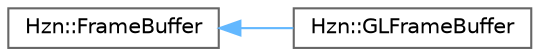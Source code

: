 digraph "Graphical Class Hierarchy"
{
 // LATEX_PDF_SIZE
  bgcolor="transparent";
  edge [fontname=Helvetica,fontsize=10,labelfontname=Helvetica,labelfontsize=10];
  node [fontname=Helvetica,fontsize=10,shape=box,height=0.2,width=0.4];
  rankdir="LR";
  Node0 [label="Hzn::FrameBuffer",height=0.2,width=0.4,color="grey40", fillcolor="white", style="filled",URL="$class_hzn_1_1_frame_buffer.html",tooltip="Use frame buffers when you want to render your data to textures, or render objects."];
  Node0 -> Node1 [dir="back",color="steelblue1",style="solid"];
  Node1 [label="Hzn::GLFrameBuffer",height=0.2,width=0.4,color="grey40", fillcolor="white", style="filled",URL="$class_hzn_1_1_g_l_frame_buffer.html",tooltip=" "];
}
